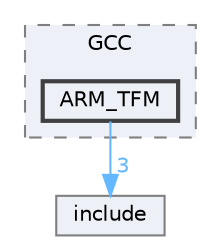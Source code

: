 digraph "D:/Projects/Raspberrypi_pico/pico_freertos_final/freertos_pico2/pico_freertos/FreeRTOS-Kernel/portable/ThirdParty/GCC/ARM_TFM"
{
 // LATEX_PDF_SIZE
  bgcolor="transparent";
  edge [fontname=Helvetica,fontsize=10,labelfontname=Helvetica,labelfontsize=10];
  node [fontname=Helvetica,fontsize=10,shape=box,height=0.2,width=0.4];
  compound=true
  subgraph clusterdir_9795ec736e46946241a3350cc6bff278 {
    graph [ bgcolor="#edf0f7", pencolor="grey50", label="GCC", fontname=Helvetica,fontsize=10 style="filled,dashed", URL="dir_9795ec736e46946241a3350cc6bff278.html",tooltip=""]
  dir_c64d8af97c208859fb8c4ca3c2350b40 [label="ARM_TFM", fillcolor="#edf0f7", color="grey25", style="filled,bold", URL="dir_c64d8af97c208859fb8c4ca3c2350b40.html",tooltip=""];
  }
  dir_c69ece34c3f150cb2c6f1098178b172a [label="include", fillcolor="#edf0f7", color="grey50", style="filled", URL="dir_c69ece34c3f150cb2c6f1098178b172a.html",tooltip=""];
  dir_c64d8af97c208859fb8c4ca3c2350b40->dir_c69ece34c3f150cb2c6f1098178b172a [headlabel="3", labeldistance=1.5 headhref="dir_000079_000125.html" href="dir_000079_000125.html" color="steelblue1" fontcolor="steelblue1"];
}
